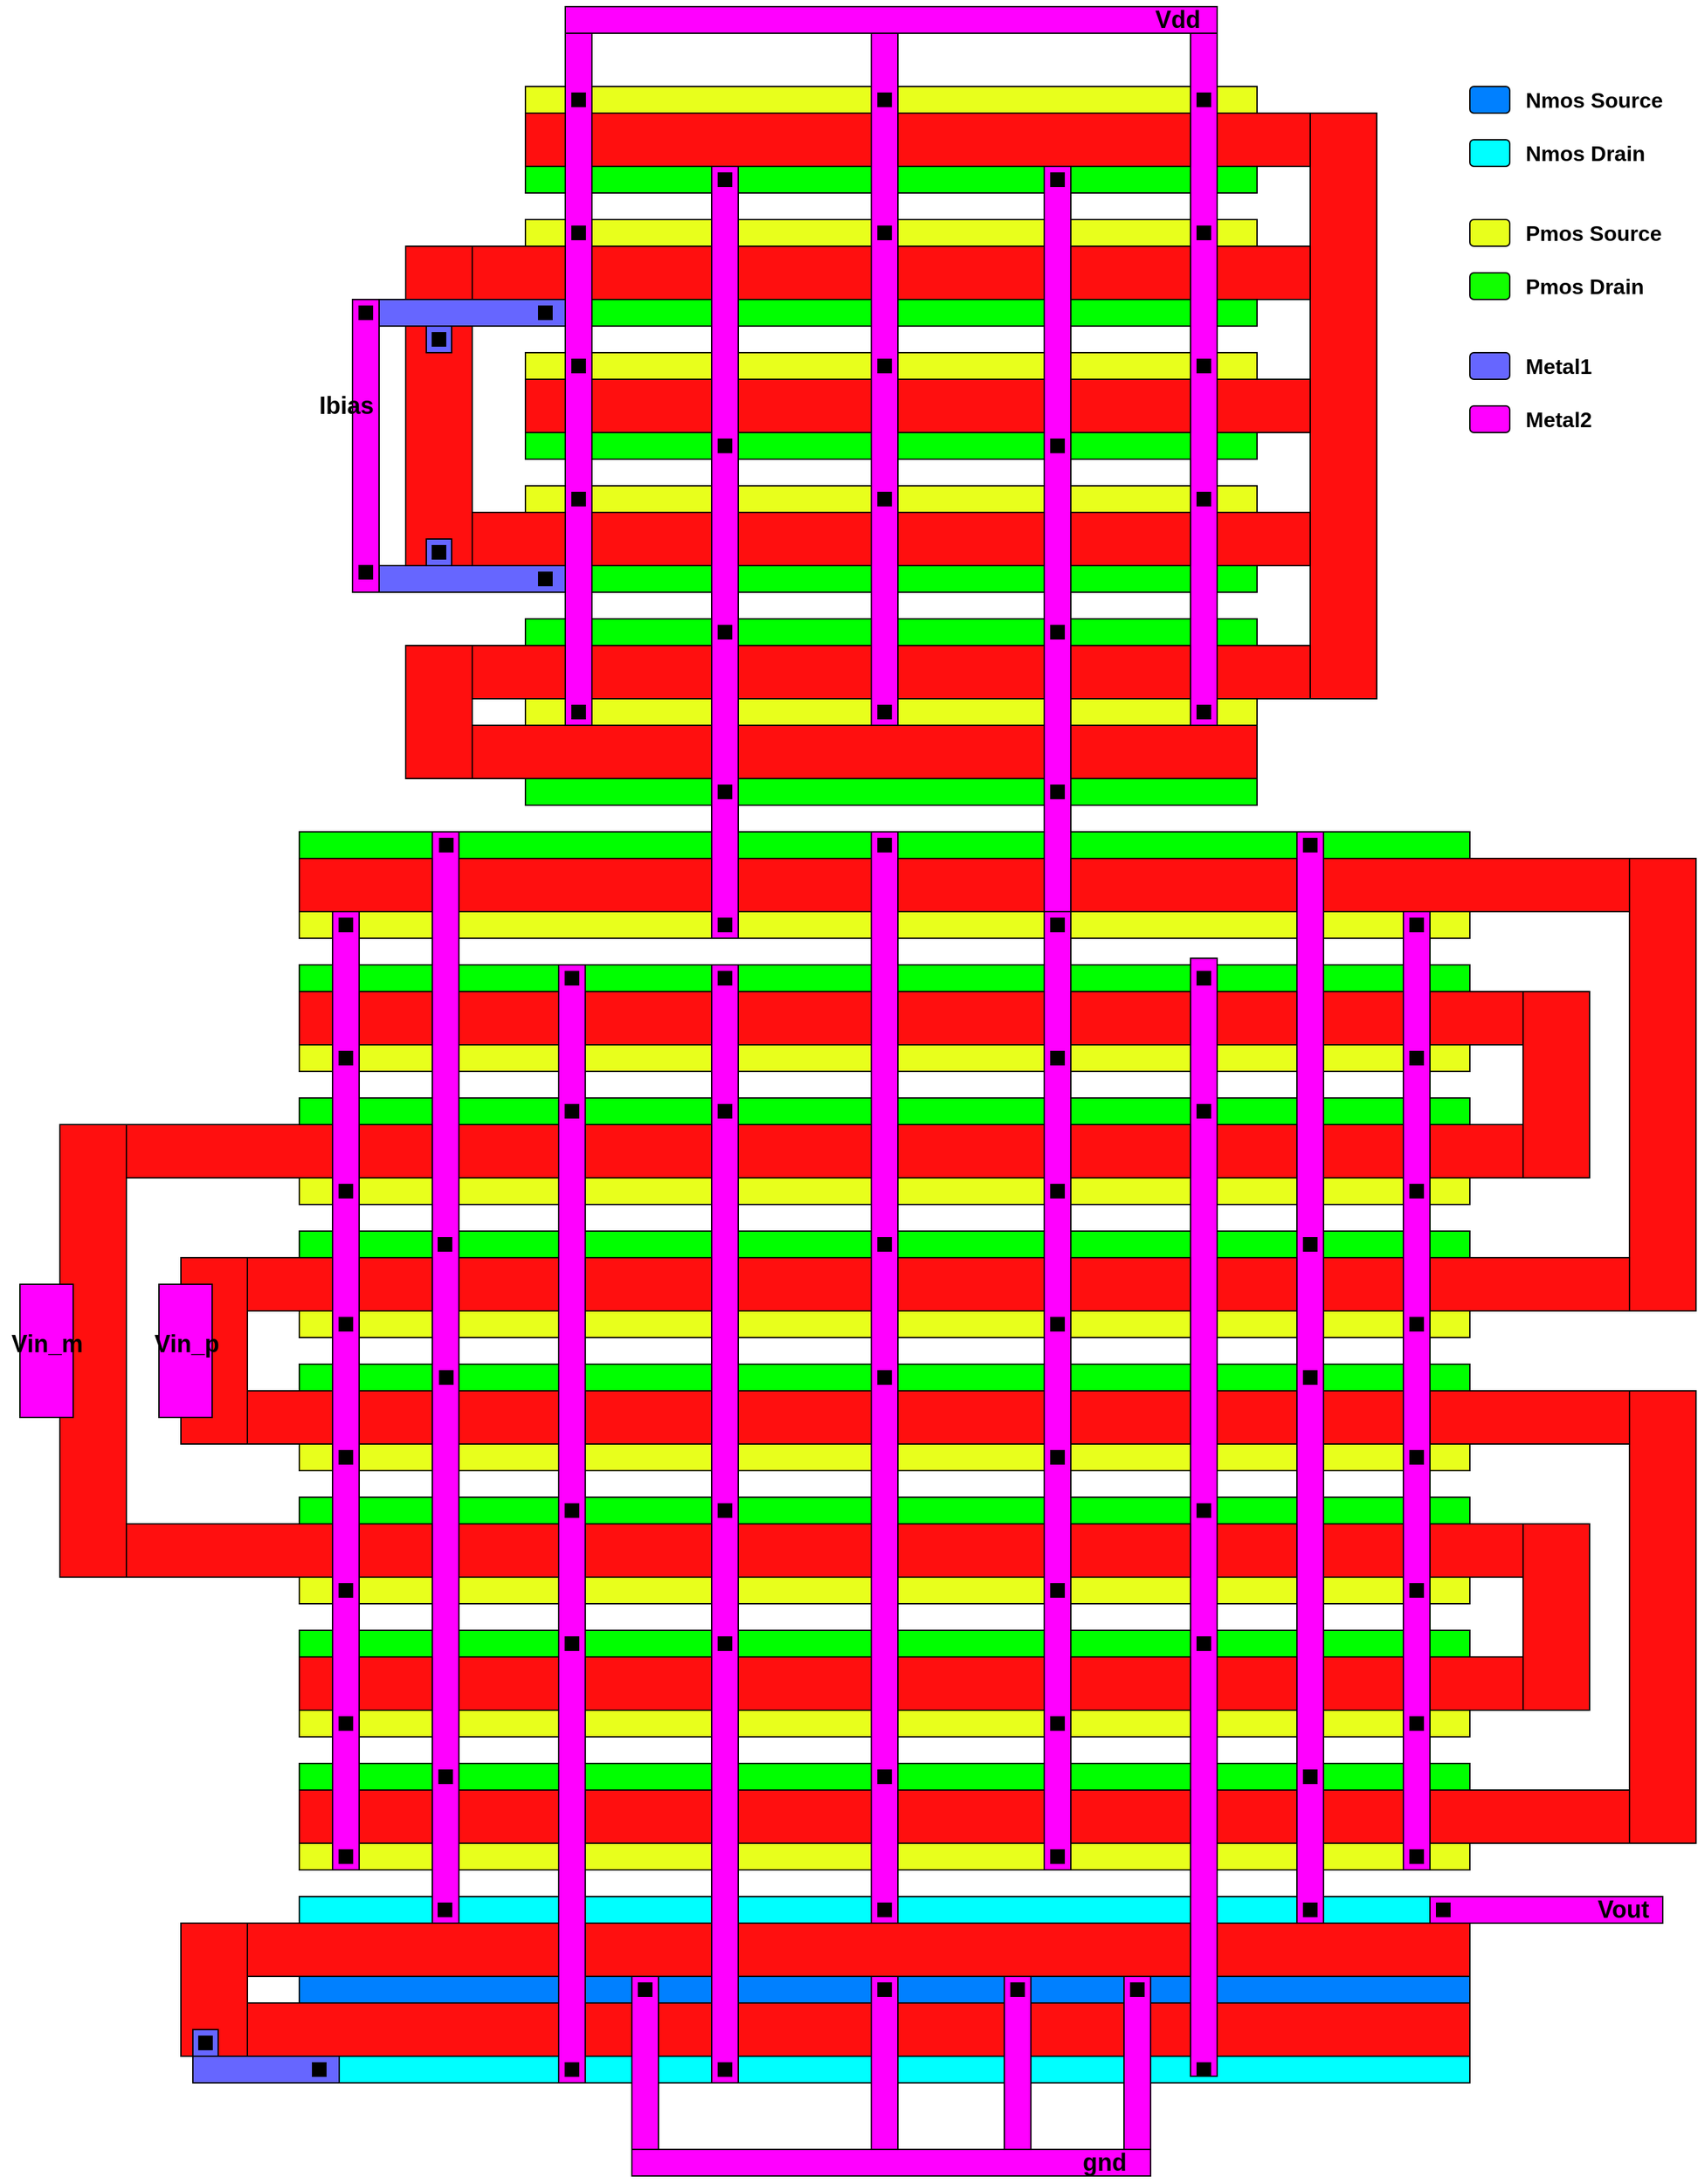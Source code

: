 <mxfile version="14.4.2" type="device"><diagram name="Page-1" id="7e0a89b8-554c-2b80-1dc8-d5c74ca68de4"><mxGraphModel dx="2321" dy="682" grid="1" gridSize="10" guides="1" tooltips="1" connect="1" arrows="1" fold="1" page="1" pageScale="1" pageWidth="1100" pageHeight="850" background="#ffffff" math="0" shadow="0"><root><mxCell id="0"/><mxCell id="1" parent="0"/><mxCell id="foR0NExhkyAfRQMPs61I-76" value="" style="rounded=0;whiteSpace=wrap;html=1;fillColor=#00FF00;" parent="1" vertex="1"><mxGeometry x="370" y="480" width="550" height="20" as="geometry"/></mxCell><mxCell id="foR0NExhkyAfRQMPs61I-179" value="" style="rounded=0;whiteSpace=wrap;html=1;gradientColor=none;fillColor=#6666FF;" parent="1" vertex="1"><mxGeometry x="240" y="480" width="180" height="20" as="geometry"/></mxCell><mxCell id="foR0NExhkyAfRQMPs61I-118" value="" style="rounded=0;whiteSpace=wrap;html=1;fillColor=#FF0F0F;" parent="1" vertex="1"><mxGeometry x="280" y="240" width="50" height="240" as="geometry"/></mxCell><mxCell id="foR0NExhkyAfRQMPs61I-70" value="" style="rounded=0;whiteSpace=wrap;html=1;fillColor=#00FF00;" parent="1" vertex="1"><mxGeometry x="370" y="280" width="550" height="20" as="geometry"/></mxCell><mxCell id="foR0NExhkyAfRQMPs61I-174" value="" style="rounded=0;whiteSpace=wrap;html=1;gradientColor=none;fillColor=#6666FF;" parent="1" vertex="1"><mxGeometry x="240" y="280" width="180" height="20" as="geometry"/></mxCell><mxCell id="foR0NExhkyAfRQMPs61I-4" value="" style="rounded=0;whiteSpace=wrap;html=1;fillColor=#FF0F0F;" parent="1" vertex="1"><mxGeometry x="370" y="140" width="590" height="40" as="geometry"/></mxCell><mxCell id="foR0NExhkyAfRQMPs61I-6" value="" style="rounded=0;whiteSpace=wrap;html=1;fillColor=#00FF00;" parent="1" vertex="1"><mxGeometry x="370" y="180" width="550" height="20" as="geometry"/></mxCell><mxCell id="foR0NExhkyAfRQMPs61I-7" value="" style="rounded=0;whiteSpace=wrap;html=1;fillColor=#E8FF1C;" parent="1" vertex="1"><mxGeometry x="370" y="120" width="550" height="20" as="geometry"/></mxCell><mxCell id="foR0NExhkyAfRQMPs61I-44" value="" style="rounded=0;whiteSpace=wrap;html=1;fillColor=#FF0F0F;" parent="1" vertex="1"><mxGeometry x="200" y="700" width="1000" height="40" as="geometry"/></mxCell><mxCell id="foR0NExhkyAfRQMPs61I-45" value="" style="rounded=0;whiteSpace=wrap;html=1;fillColor=#E8FF1C;" parent="1" vertex="1"><mxGeometry x="200" y="740" width="880" height="20" as="geometry"/></mxCell><mxCell id="foR0NExhkyAfRQMPs61I-46" value="" style="rounded=0;whiteSpace=wrap;html=1;fillColor=#00FF00;" parent="1" vertex="1"><mxGeometry x="200" y="680" width="880" height="20" as="geometry"/></mxCell><mxCell id="foR0NExhkyAfRQMPs61I-69" value="" style="rounded=0;whiteSpace=wrap;html=1;fillColor=#FF0F0F;" parent="1" vertex="1"><mxGeometry x="330" y="240" width="630" height="40" as="geometry"/></mxCell><mxCell id="foR0NExhkyAfRQMPs61I-71" value="" style="rounded=0;whiteSpace=wrap;html=1;fillColor=#E8FF1C;" parent="1" vertex="1"><mxGeometry x="370" y="220" width="550" height="20" as="geometry"/></mxCell><mxCell id="foR0NExhkyAfRQMPs61I-72" value="" style="rounded=0;whiteSpace=wrap;html=1;fillColor=#FF0F0F;" parent="1" vertex="1"><mxGeometry x="370" y="340" width="590" height="40" as="geometry"/></mxCell><mxCell id="foR0NExhkyAfRQMPs61I-73" value="" style="rounded=0;whiteSpace=wrap;html=1;fillColor=#00FF00;" parent="1" vertex="1"><mxGeometry x="370" y="380" width="550" height="20" as="geometry"/></mxCell><mxCell id="foR0NExhkyAfRQMPs61I-74" value="" style="rounded=0;whiteSpace=wrap;html=1;fillColor=#E8FF1C;" parent="1" vertex="1"><mxGeometry x="370" y="320" width="550" height="20" as="geometry"/></mxCell><mxCell id="foR0NExhkyAfRQMPs61I-75" value="" style="rounded=0;whiteSpace=wrap;html=1;fillColor=#FF0F0F;" parent="1" vertex="1"><mxGeometry x="330" y="440" width="630" height="40" as="geometry"/></mxCell><mxCell id="foR0NExhkyAfRQMPs61I-77" value="" style="rounded=0;whiteSpace=wrap;html=1;fillColor=#E8FF1C;" parent="1" vertex="1"><mxGeometry x="370" y="420" width="550" height="20" as="geometry"/></mxCell><mxCell id="foR0NExhkyAfRQMPs61I-78" value="" style="rounded=0;whiteSpace=wrap;html=1;fillColor=#FF0F0F;" parent="1" vertex="1"><mxGeometry x="330" y="540" width="630" height="40" as="geometry"/></mxCell><mxCell id="foR0NExhkyAfRQMPs61I-79" value="" style="rounded=0;whiteSpace=wrap;html=1;fillColor=#E8FF1C;" parent="1" vertex="1"><mxGeometry x="370" y="580" width="550" height="20" as="geometry"/></mxCell><mxCell id="foR0NExhkyAfRQMPs61I-80" value="" style="rounded=0;whiteSpace=wrap;html=1;fillColor=#00FF00;" parent="1" vertex="1"><mxGeometry x="370" y="520" width="550" height="20" as="geometry"/></mxCell><mxCell id="foR0NExhkyAfRQMPs61I-81" value="" style="rounded=0;whiteSpace=wrap;html=1;fillColor=#FF0F0F;" parent="1" vertex="1"><mxGeometry x="330" y="600" width="590" height="40" as="geometry"/></mxCell><mxCell id="foR0NExhkyAfRQMPs61I-82" value="" style="rounded=0;whiteSpace=wrap;html=1;fillColor=#00FF00;" parent="1" vertex="1"><mxGeometry x="370" y="640" width="550" height="20" as="geometry"/></mxCell><mxCell id="foR0NExhkyAfRQMPs61I-84" value="" style="rounded=0;whiteSpace=wrap;html=1;fillColor=#FF0F0F;" parent="1" vertex="1"><mxGeometry x="200" y="800" width="920" height="40" as="geometry"/></mxCell><mxCell id="foR0NExhkyAfRQMPs61I-85" value="" style="rounded=0;whiteSpace=wrap;html=1;fillColor=#E8FF1C;" parent="1" vertex="1"><mxGeometry x="200" y="840" width="880" height="20" as="geometry"/></mxCell><mxCell id="foR0NExhkyAfRQMPs61I-86" value="" style="rounded=0;whiteSpace=wrap;html=1;fillColor=#00FF00;" parent="1" vertex="1"><mxGeometry x="200" y="780" width="880" height="20" as="geometry"/></mxCell><mxCell id="foR0NExhkyAfRQMPs61I-87" value="" style="rounded=0;whiteSpace=wrap;html=1;fillColor=#FF0F0F;" parent="1" vertex="1"><mxGeometry x="70" y="900" width="1050" height="40" as="geometry"/></mxCell><mxCell id="foR0NExhkyAfRQMPs61I-88" value="" style="rounded=0;whiteSpace=wrap;html=1;fillColor=#E8FF1C;" parent="1" vertex="1"><mxGeometry x="200" y="940" width="880" height="20" as="geometry"/></mxCell><mxCell id="foR0NExhkyAfRQMPs61I-89" value="" style="rounded=0;whiteSpace=wrap;html=1;fillColor=#00FF00;" parent="1" vertex="1"><mxGeometry x="200" y="880" width="880" height="20" as="geometry"/></mxCell><mxCell id="foR0NExhkyAfRQMPs61I-90" value="" style="rounded=0;whiteSpace=wrap;html=1;fillColor=#FF0F0F;" parent="1" vertex="1"><mxGeometry x="160" y="1000" width="1050" height="40" as="geometry"/></mxCell><mxCell id="foR0NExhkyAfRQMPs61I-91" value="" style="rounded=0;whiteSpace=wrap;html=1;fillColor=#E8FF1C;" parent="1" vertex="1"><mxGeometry x="200" y="1040" width="880" height="20" as="geometry"/></mxCell><mxCell id="foR0NExhkyAfRQMPs61I-92" value="" style="rounded=0;whiteSpace=wrap;html=1;fillColor=#00FF00;" parent="1" vertex="1"><mxGeometry x="200" y="980" width="880" height="20" as="geometry"/></mxCell><mxCell id="foR0NExhkyAfRQMPs61I-96" value="" style="rounded=0;whiteSpace=wrap;html=1;fillColor=#FF0F0F;" parent="1" vertex="1"><mxGeometry x="160" y="1100" width="1040" height="40" as="geometry"/></mxCell><mxCell id="foR0NExhkyAfRQMPs61I-97" value="" style="rounded=0;whiteSpace=wrap;html=1;fillColor=#E8FF1C;" parent="1" vertex="1"><mxGeometry x="200" y="1140" width="880" height="20" as="geometry"/></mxCell><mxCell id="foR0NExhkyAfRQMPs61I-98" value="" style="rounded=0;whiteSpace=wrap;html=1;fillColor=#00FF00;" parent="1" vertex="1"><mxGeometry x="200" y="1080" width="880" height="20" as="geometry"/></mxCell><mxCell id="foR0NExhkyAfRQMPs61I-99" value="" style="rounded=0;whiteSpace=wrap;html=1;fillColor=#FF0F0F;" parent="1" vertex="1"><mxGeometry x="70" y="1200" width="1050" height="40" as="geometry"/></mxCell><mxCell id="foR0NExhkyAfRQMPs61I-100" value="" style="rounded=0;whiteSpace=wrap;html=1;fillColor=#E8FF1C;" parent="1" vertex="1"><mxGeometry x="200" y="1240" width="880" height="20" as="geometry"/></mxCell><mxCell id="foR0NExhkyAfRQMPs61I-101" value="" style="rounded=0;whiteSpace=wrap;html=1;fillColor=#00FF00;" parent="1" vertex="1"><mxGeometry x="200" y="1180" width="880" height="20" as="geometry"/></mxCell><mxCell id="foR0NExhkyAfRQMPs61I-102" value="" style="rounded=0;whiteSpace=wrap;html=1;fillColor=#FF0F0F;" parent="1" vertex="1"><mxGeometry x="200" y="1300" width="920" height="40" as="geometry"/></mxCell><mxCell id="foR0NExhkyAfRQMPs61I-103" value="" style="rounded=0;whiteSpace=wrap;html=1;fillColor=#E8FF1C;" parent="1" vertex="1"><mxGeometry x="200" y="1340" width="880" height="20" as="geometry"/></mxCell><mxCell id="foR0NExhkyAfRQMPs61I-104" value="" style="rounded=0;whiteSpace=wrap;html=1;fillColor=#00FF00;" parent="1" vertex="1"><mxGeometry x="200" y="1280" width="880" height="20" as="geometry"/></mxCell><mxCell id="foR0NExhkyAfRQMPs61I-105" value="" style="rounded=0;whiteSpace=wrap;html=1;fillColor=#FF0F0F;" parent="1" vertex="1"><mxGeometry x="200" y="1400" width="1000" height="40" as="geometry"/></mxCell><mxCell id="foR0NExhkyAfRQMPs61I-106" value="" style="rounded=0;whiteSpace=wrap;html=1;fillColor=#E8FF1C;" parent="1" vertex="1"><mxGeometry x="200" y="1440" width="880" height="20" as="geometry"/></mxCell><mxCell id="foR0NExhkyAfRQMPs61I-107" value="" style="rounded=0;whiteSpace=wrap;html=1;fillColor=#00FF00;" parent="1" vertex="1"><mxGeometry x="200" y="1380" width="880" height="20" as="geometry"/></mxCell><mxCell id="foR0NExhkyAfRQMPs61I-108" value="" style="rounded=0;whiteSpace=wrap;html=1;fillColor=#FF0F0F;" parent="1" vertex="1"><mxGeometry x="160" y="1500" width="920" height="40" as="geometry"/></mxCell><mxCell id="foR0NExhkyAfRQMPs61I-109" value="" style="rounded=0;whiteSpace=wrap;html=1;fillColor=#0080FF;" parent="1" vertex="1"><mxGeometry x="200" y="1540" width="880" height="20" as="geometry"/></mxCell><mxCell id="foR0NExhkyAfRQMPs61I-110" value="" style="rounded=0;whiteSpace=wrap;html=1;fillColor=#00FFFF;" parent="1" vertex="1"><mxGeometry x="200" y="1480" width="880" height="20" as="geometry"/></mxCell><mxCell id="foR0NExhkyAfRQMPs61I-111" value="" style="rounded=0;whiteSpace=wrap;html=1;fillColor=#FF0F0F;" parent="1" vertex="1"><mxGeometry x="160" y="1560" width="920" height="40" as="geometry"/></mxCell><mxCell id="foR0NExhkyAfRQMPs61I-112" value="" style="rounded=0;whiteSpace=wrap;html=1;fillColor=#00FFFF;" parent="1" vertex="1"><mxGeometry x="200" y="1600" width="880" height="20" as="geometry"/></mxCell><mxCell id="foR0NExhkyAfRQMPs61I-116" value="" style="rounded=0;whiteSpace=wrap;html=1;fillColor=#FF0F0F;" parent="1" vertex="1"><mxGeometry x="960" y="140" width="50" height="440" as="geometry"/></mxCell><mxCell id="foR0NExhkyAfRQMPs61I-120" value="" style="rounded=0;whiteSpace=wrap;html=1;fillColor=#FF0F0F;" parent="1" vertex="1"><mxGeometry x="280" y="540" width="50" height="100" as="geometry"/></mxCell><mxCell id="foR0NExhkyAfRQMPs61I-121" value="" style="rounded=0;whiteSpace=wrap;html=1;fillColor=#FF0F0F;" parent="1" vertex="1"><mxGeometry x="1200" y="700" width="50" height="340" as="geometry"/></mxCell><mxCell id="foR0NExhkyAfRQMPs61I-122" value="" style="rounded=0;whiteSpace=wrap;html=1;fillColor=#FF0F0F;" parent="1" vertex="1"><mxGeometry x="1120" y="800" width="50" height="140" as="geometry"/></mxCell><mxCell id="foR0NExhkyAfRQMPs61I-123" value="" style="rounded=0;whiteSpace=wrap;html=1;fillColor=#FF0F0F;" parent="1" vertex="1"><mxGeometry x="1200" y="1100" width="50" height="340" as="geometry"/></mxCell><mxCell id="foR0NExhkyAfRQMPs61I-124" value="" style="rounded=0;whiteSpace=wrap;html=1;fillColor=#FF0F0F;" parent="1" vertex="1"><mxGeometry x="1120" y="1200" width="50" height="140" as="geometry"/></mxCell><mxCell id="foR0NExhkyAfRQMPs61I-127" value="" style="rounded=0;whiteSpace=wrap;html=1;fillColor=#FF0F0F;" parent="1" vertex="1"><mxGeometry x="111" y="1000" width="50" height="140" as="geometry"/></mxCell><mxCell id="foR0NExhkyAfRQMPs61I-128" value="" style="rounded=0;whiteSpace=wrap;html=1;fillColor=#FF0F0F;" parent="1" vertex="1"><mxGeometry x="20" y="900" width="50" height="340" as="geometry"/></mxCell><mxCell id="foR0NExhkyAfRQMPs61I-129" value="" style="rounded=0;whiteSpace=wrap;html=1;fillColor=#FF0F0F;" parent="1" vertex="1"><mxGeometry x="111" y="1500" width="50" height="100" as="geometry"/></mxCell><mxCell id="foR0NExhkyAfRQMPs61I-130" value="" style="rounded=1;whiteSpace=wrap;html=1;fillColor=#0080FF;" parent="1" vertex="1"><mxGeometry x="1080" y="120" width="30" height="20" as="geometry"/></mxCell><mxCell id="foR0NExhkyAfRQMPs61I-132" value="" style="rounded=1;whiteSpace=wrap;html=1;fillColor=#00FFFF;gradientDirection=north;" parent="1" vertex="1"><mxGeometry x="1080" y="160" width="30" height="20" as="geometry"/></mxCell><mxCell id="foR0NExhkyAfRQMPs61I-135" value="" style="rounded=1;whiteSpace=wrap;html=1;fillColor=#11FF00;" parent="1" vertex="1"><mxGeometry x="1080" y="260" width="30" height="20" as="geometry"/></mxCell><mxCell id="foR0NExhkyAfRQMPs61I-136" value="" style="rounded=1;whiteSpace=wrap;html=1;gradientDirection=north;fillColor=#E8FF1C;" parent="1" vertex="1"><mxGeometry x="1080" y="220" width="30" height="20" as="geometry"/></mxCell><mxCell id="foR0NExhkyAfRQMPs61I-137" value="&lt;b style=&quot;font-size: 16px&quot;&gt;Nmos Source&lt;/b&gt;" style="text;html=1;align=left;verticalAlign=middle;resizable=0;points=[];autosize=1;" parent="1" vertex="1"><mxGeometry x="1120" y="120" width="120" height="20" as="geometry"/></mxCell><mxCell id="foR0NExhkyAfRQMPs61I-138" value="&lt;b style=&quot;font-size: 16px&quot;&gt;Nmos Drain&lt;/b&gt;" style="text;html=1;align=left;verticalAlign=middle;resizable=0;points=[];autosize=1;" parent="1" vertex="1"><mxGeometry x="1120" y="160" width="110" height="20" as="geometry"/></mxCell><mxCell id="foR0NExhkyAfRQMPs61I-139" value="&lt;b style=&quot;font-size: 16px&quot;&gt;Pmos Drain&lt;/b&gt;" style="text;html=1;align=left;verticalAlign=middle;resizable=0;points=[];autosize=1;" parent="1" vertex="1"><mxGeometry x="1120" y="260" width="100" height="20" as="geometry"/></mxCell><mxCell id="foR0NExhkyAfRQMPs61I-141" value="&lt;b style=&quot;font-size: 16px&quot;&gt;Pmos Source&lt;/b&gt;" style="text;html=1;align=left;verticalAlign=middle;resizable=0;points=[];autosize=1;" parent="1" vertex="1"><mxGeometry x="1120" y="220" width="120" height="20" as="geometry"/></mxCell><mxCell id="foR0NExhkyAfRQMPs61I-142" value="" style="rounded=0;whiteSpace=wrap;html=1;gradientColor=none;fillColor=#FF00FF;" parent="1" vertex="1"><mxGeometry x="400" y="80" width="20" height="520" as="geometry"/></mxCell><mxCell id="foR0NExhkyAfRQMPs61I-143" value="" style="rounded=0;whiteSpace=wrap;html=1;gradientColor=none;fillColor=#000000;" parent="1" vertex="1"><mxGeometry x="405" y="585" width="10" height="10" as="geometry"/></mxCell><mxCell id="foR0NExhkyAfRQMPs61I-144" value="" style="rounded=0;whiteSpace=wrap;html=1;gradientColor=none;fillColor=#000000;" parent="1" vertex="1"><mxGeometry x="405" y="425" width="10" height="10" as="geometry"/></mxCell><mxCell id="foR0NExhkyAfRQMPs61I-145" value="&lt;span style=&quot;color: rgba(0 , 0 , 0 , 0) ; font-family: monospace ; font-size: 0px&quot;&gt;%3CmxGraphModel%3E%3Croot%3E%3CmxCell%20id%3D%220%22%2F%3E%3CmxCell%20id%3D%221%22%20parent%3D%220%22%2F%3E%3CmxCell%20id%3D%222%22%20value%3D%22%22%20style%3D%22rounded%3D0%3BwhiteSpace%3Dwrap%3Bhtml%3D1%3BgradientColor%3Dnone%3BfillColor%3D%236666FF%3B%22%20vertex%3D%221%22%20parent%3D%221%22%3E%3CmxGeometry%20x%3D%22260%22%20y%3D%22280%22%20width%3D%22129%22%20height%3D%2220%22%20as%3D%22geometry%22%2F%3E%3C%2FmxCell%3E%3C%2Froot%3E%3C%2FmxGraphModel%3E&lt;/span&gt;&lt;span style=&quot;color: rgba(0 , 0 , 0 , 0) ; font-family: monospace ; font-size: 0px&quot;&gt;%3CmxGraphModel%3E%3Croot%3E%3CmxCell%20id%3D%220%22%2F%3E%3CmxCell%20id%3D%221%22%20parent%3D%220%22%2F%3E%3CmxCell%20id%3D%222%22%20value%3D%22%22%20style%3D%22rounded%3D0%3BwhiteSpace%3Dwrap%3Bhtml%3D1%3BgradientColor%3Dnone%3BfillColor%3D%236666FF%3B%22%20vertex%3D%221%22%20parent%3D%221%22%3E%3CmxGeometry%20x%3D%22260%22%20y%3D%22280%22%20width%3D%22129%22%20height%3D%2220%22%20as%3D%22geometry%22%2F%3E%3C%2FmxCell%3E%3C%2Froot%3E%3C%2FmxGraphModel%3E&lt;/span&gt;" style="rounded=0;whiteSpace=wrap;html=1;gradientColor=none;fillColor=#000000;" parent="1" vertex="1"><mxGeometry x="405" y="325" width="10" height="10" as="geometry"/></mxCell><mxCell id="foR0NExhkyAfRQMPs61I-146" value="" style="rounded=0;whiteSpace=wrap;html=1;gradientColor=none;fillColor=#000000;" parent="1" vertex="1"><mxGeometry x="405" y="125" width="10" height="10" as="geometry"/></mxCell><mxCell id="foR0NExhkyAfRQMPs61I-147" value="" style="rounded=0;whiteSpace=wrap;html=1;gradientColor=none;fillColor=#000000;" parent="1" vertex="1"><mxGeometry x="405" y="225" width="10" height="10" as="geometry"/></mxCell><mxCell id="foR0NExhkyAfRQMPs61I-148" value="" style="rounded=0;whiteSpace=wrap;html=1;gradientColor=none;fillColor=#FF00FF;" parent="1" vertex="1"><mxGeometry x="870" y="80" width="20" height="520" as="geometry"/></mxCell><mxCell id="foR0NExhkyAfRQMPs61I-149" value="" style="rounded=0;whiteSpace=wrap;html=1;gradientColor=none;fillColor=#000000;" parent="1" vertex="1"><mxGeometry x="875" y="585" width="10" height="10" as="geometry"/></mxCell><mxCell id="foR0NExhkyAfRQMPs61I-150" value="" style="rounded=0;whiteSpace=wrap;html=1;gradientColor=none;fillColor=#000000;" parent="1" vertex="1"><mxGeometry x="875" y="425" width="10" height="10" as="geometry"/></mxCell><mxCell id="foR0NExhkyAfRQMPs61I-151" value="" style="rounded=0;whiteSpace=wrap;html=1;gradientColor=none;fillColor=#000000;" parent="1" vertex="1"><mxGeometry x="875" y="325" width="10" height="10" as="geometry"/></mxCell><mxCell id="foR0NExhkyAfRQMPs61I-152" value="" style="rounded=0;whiteSpace=wrap;html=1;gradientColor=none;fillColor=#000000;" parent="1" vertex="1"><mxGeometry x="875" y="125" width="10" height="10" as="geometry"/></mxCell><mxCell id="foR0NExhkyAfRQMPs61I-153" value="" style="rounded=0;whiteSpace=wrap;html=1;gradientColor=none;fillColor=#000000;" parent="1" vertex="1"><mxGeometry x="875" y="225" width="10" height="10" as="geometry"/></mxCell><mxCell id="foR0NExhkyAfRQMPs61I-154" value="" style="rounded=0;whiteSpace=wrap;html=1;gradientColor=none;fillColor=#FF00FF;" parent="1" vertex="1"><mxGeometry x="630" y="80" width="20" height="520" as="geometry"/></mxCell><mxCell id="foR0NExhkyAfRQMPs61I-155" value="" style="rounded=0;whiteSpace=wrap;html=1;gradientColor=none;fillColor=#000000;" parent="1" vertex="1"><mxGeometry x="635" y="585" width="10" height="10" as="geometry"/></mxCell><mxCell id="foR0NExhkyAfRQMPs61I-156" value="" style="rounded=0;whiteSpace=wrap;html=1;gradientColor=none;fillColor=#000000;" parent="1" vertex="1"><mxGeometry x="635" y="425" width="10" height="10" as="geometry"/></mxCell><mxCell id="foR0NExhkyAfRQMPs61I-157" value="" style="rounded=0;whiteSpace=wrap;html=1;gradientColor=none;fillColor=#000000;" parent="1" vertex="1"><mxGeometry x="635" y="325" width="10" height="10" as="geometry"/></mxCell><mxCell id="foR0NExhkyAfRQMPs61I-158" value="" style="rounded=0;whiteSpace=wrap;html=1;gradientColor=none;fillColor=#000000;" parent="1" vertex="1"><mxGeometry x="635" y="125" width="10" height="10" as="geometry"/></mxCell><mxCell id="foR0NExhkyAfRQMPs61I-159" value="" style="rounded=0;whiteSpace=wrap;html=1;gradientColor=none;fillColor=#000000;" parent="1" vertex="1"><mxGeometry x="635" y="225" width="10" height="10" as="geometry"/></mxCell><mxCell id="foR0NExhkyAfRQMPs61I-160" value="" style="rounded=0;whiteSpace=wrap;html=1;gradientColor=none;fillColor=#FF00FF;" parent="1" vertex="1"><mxGeometry x="510" y="180" width="20" height="580" as="geometry"/></mxCell><mxCell id="foR0NExhkyAfRQMPs61I-161" value="" style="rounded=0;whiteSpace=wrap;html=1;gradientColor=none;fillColor=#FF00FF;" parent="1" vertex="1"><mxGeometry x="760" y="180" width="20" height="570" as="geometry"/></mxCell><mxCell id="foR0NExhkyAfRQMPs61I-162" value="" style="rounded=0;whiteSpace=wrap;html=1;gradientColor=none;fillColor=#000000;" parent="1" vertex="1"><mxGeometry x="515" y="385" width="10" height="10" as="geometry"/></mxCell><mxCell id="foR0NExhkyAfRQMPs61I-163" value="" style="rounded=0;whiteSpace=wrap;html=1;gradientColor=none;fillColor=#000000;" parent="1" vertex="1"><mxGeometry x="765" y="385" width="10" height="10" as="geometry"/></mxCell><mxCell id="foR0NExhkyAfRQMPs61I-164" value="" style="rounded=0;whiteSpace=wrap;html=1;gradientColor=none;fillColor=#000000;" parent="1" vertex="1"><mxGeometry x="515" y="645" width="10" height="10" as="geometry"/></mxCell><mxCell id="foR0NExhkyAfRQMPs61I-165" value="" style="rounded=0;whiteSpace=wrap;html=1;gradientColor=none;fillColor=#000000;" parent="1" vertex="1"><mxGeometry x="515" y="525" width="10" height="10" as="geometry"/></mxCell><mxCell id="foR0NExhkyAfRQMPs61I-166" value="" style="rounded=0;whiteSpace=wrap;html=1;gradientColor=none;fillColor=#000000;" parent="1" vertex="1"><mxGeometry x="765" y="525" width="10" height="10" as="geometry"/></mxCell><mxCell id="foR0NExhkyAfRQMPs61I-167" value="" style="rounded=0;whiteSpace=wrap;html=1;gradientColor=none;fillColor=#000000;" parent="1" vertex="1"><mxGeometry x="765" y="645" width="10" height="10" as="geometry"/></mxCell><mxCell id="foR0NExhkyAfRQMPs61I-168" value="" style="rounded=0;whiteSpace=wrap;html=1;gradientColor=none;fillColor=#000000;" parent="1" vertex="1"><mxGeometry x="515" y="185" width="10" height="10" as="geometry"/></mxCell><mxCell id="foR0NExhkyAfRQMPs61I-169" value="" style="rounded=0;whiteSpace=wrap;html=1;gradientColor=none;fillColor=#000000;" parent="1" vertex="1"><mxGeometry x="765" y="185" width="10" height="10" as="geometry"/></mxCell><mxCell id="foR0NExhkyAfRQMPs61I-178" value="" style="rounded=0;whiteSpace=wrap;html=1;gradientColor=none;fillColor=#FF00FF;" parent="1" vertex="1"><mxGeometry x="240" y="280" width="20" height="220" as="geometry"/></mxCell><mxCell id="foR0NExhkyAfRQMPs61I-180" value="" style="rounded=0;whiteSpace=wrap;html=1;gradientColor=none;fillColor=#000000;" parent="1" vertex="1"><mxGeometry x="380" y="285" width="10" height="10" as="geometry"/></mxCell><mxCell id="foR0NExhkyAfRQMPs61I-181" value="" style="rounded=0;whiteSpace=wrap;html=1;gradientColor=none;fillColor=#000000;" parent="1" vertex="1"><mxGeometry x="380" y="485" width="10" height="10" as="geometry"/></mxCell><mxCell id="foR0NExhkyAfRQMPs61I-182" value="" style="rounded=0;whiteSpace=wrap;html=1;gradientColor=none;fillColor=#000000;" parent="1" vertex="1"><mxGeometry x="245" y="480" width="10" height="10" as="geometry"/></mxCell><mxCell id="foR0NExhkyAfRQMPs61I-183" value="" style="rounded=0;whiteSpace=wrap;html=1;gradientColor=none;fillColor=#000000;" parent="1" vertex="1"><mxGeometry x="245" y="285" width="10" height="10" as="geometry"/></mxCell><mxCell id="foR0NExhkyAfRQMPs61I-187" value="" style="rounded=0;whiteSpace=wrap;html=1;gradientColor=none;fillColor=#6666FF;" parent="1" vertex="1"><mxGeometry x="295.5" y="460" width="19" height="20" as="geometry"/></mxCell><mxCell id="foR0NExhkyAfRQMPs61I-189" value="" style="rounded=0;whiteSpace=wrap;html=1;gradientColor=none;fillColor=#6666FF;" parent="1" vertex="1"><mxGeometry x="295.5" y="300" width="19" height="20" as="geometry"/></mxCell><mxCell id="foR0NExhkyAfRQMPs61I-190" value="" style="rounded=0;whiteSpace=wrap;html=1;gradientColor=none;fillColor=#000000;" parent="1" vertex="1"><mxGeometry x="300" y="465" width="10" height="10" as="geometry"/></mxCell><mxCell id="foR0NExhkyAfRQMPs61I-191" value="" style="rounded=0;whiteSpace=wrap;html=1;gradientColor=none;fillColor=#000000;" parent="1" vertex="1"><mxGeometry x="300" y="305" width="10" height="10" as="geometry"/></mxCell><mxCell id="foR0NExhkyAfRQMPs61I-192" value="" style="rounded=0;whiteSpace=wrap;html=1;gradientColor=none;fillColor=#FF00FF;" parent="1" vertex="1"><mxGeometry x="225" y="740" width="20" height="720" as="geometry"/></mxCell><mxCell id="foR0NExhkyAfRQMPs61I-193" value="" style="rounded=0;whiteSpace=wrap;html=1;gradientColor=none;fillColor=#FF00FF;" parent="1" vertex="1"><mxGeometry x="760" y="740" width="20" height="720" as="geometry"/></mxCell><mxCell id="foR0NExhkyAfRQMPs61I-194" value="" style="rounded=0;whiteSpace=wrap;html=1;gradientColor=none;fillColor=#FF00FF;" parent="1" vertex="1"><mxGeometry x="1030" y="740" width="20" height="720" as="geometry"/></mxCell><mxCell id="foR0NExhkyAfRQMPs61I-196" value="" style="rounded=0;whiteSpace=wrap;html=1;gradientColor=none;fillColor=#000000;" parent="1" vertex="1"><mxGeometry x="230" y="745" width="10" height="10" as="geometry"/></mxCell><mxCell id="foR0NExhkyAfRQMPs61I-197" value="" style="rounded=0;whiteSpace=wrap;html=1;gradientColor=none;fillColor=#000000;" parent="1" vertex="1"><mxGeometry x="765" y="745" width="10" height="10" as="geometry"/></mxCell><mxCell id="foR0NExhkyAfRQMPs61I-198" value="" style="rounded=0;whiteSpace=wrap;html=1;gradientColor=none;fillColor=#000000;" parent="1" vertex="1"><mxGeometry x="1035" y="745" width="10" height="10" as="geometry"/></mxCell><mxCell id="foR0NExhkyAfRQMPs61I-199" value="" style="rounded=0;whiteSpace=wrap;html=1;gradientColor=none;fillColor=#000000;" parent="1" vertex="1"><mxGeometry x="230" y="845" width="10" height="10" as="geometry"/></mxCell><mxCell id="foR0NExhkyAfRQMPs61I-200" value="" style="rounded=0;whiteSpace=wrap;html=1;gradientColor=none;fillColor=#000000;" parent="1" vertex="1"><mxGeometry x="765" y="845" width="10" height="10" as="geometry"/></mxCell><mxCell id="foR0NExhkyAfRQMPs61I-201" value="" style="rounded=0;whiteSpace=wrap;html=1;gradientColor=none;fillColor=#000000;" parent="1" vertex="1"><mxGeometry x="1035" y="845" width="10" height="10" as="geometry"/></mxCell><mxCell id="foR0NExhkyAfRQMPs61I-202" value="" style="rounded=0;whiteSpace=wrap;html=1;gradientColor=none;fillColor=#000000;" parent="1" vertex="1"><mxGeometry x="230" y="945" width="10" height="10" as="geometry"/></mxCell><mxCell id="foR0NExhkyAfRQMPs61I-203" value="" style="rounded=0;whiteSpace=wrap;html=1;gradientColor=none;fillColor=#000000;" parent="1" vertex="1"><mxGeometry x="765" y="945" width="10" height="10" as="geometry"/></mxCell><mxCell id="foR0NExhkyAfRQMPs61I-204" value="" style="rounded=0;whiteSpace=wrap;html=1;gradientColor=none;fillColor=#000000;" parent="1" vertex="1"><mxGeometry x="1035" y="945" width="10" height="10" as="geometry"/></mxCell><mxCell id="foR0NExhkyAfRQMPs61I-205" value="" style="rounded=0;whiteSpace=wrap;html=1;gradientColor=none;fillColor=#000000;" parent="1" vertex="1"><mxGeometry x="230" y="1045" width="10" height="10" as="geometry"/></mxCell><mxCell id="foR0NExhkyAfRQMPs61I-206" value="" style="rounded=0;whiteSpace=wrap;html=1;gradientColor=none;fillColor=#000000;" parent="1" vertex="1"><mxGeometry x="765" y="1045" width="10" height="10" as="geometry"/></mxCell><mxCell id="foR0NExhkyAfRQMPs61I-207" value="" style="rounded=0;whiteSpace=wrap;html=1;gradientColor=none;fillColor=#000000;" parent="1" vertex="1"><mxGeometry x="1035" y="1045" width="10" height="10" as="geometry"/></mxCell><mxCell id="foR0NExhkyAfRQMPs61I-208" value="" style="rounded=0;whiteSpace=wrap;html=1;gradientColor=none;fillColor=#000000;" parent="1" vertex="1"><mxGeometry x="230" y="1145" width="10" height="10" as="geometry"/></mxCell><mxCell id="foR0NExhkyAfRQMPs61I-209" value="" style="rounded=0;whiteSpace=wrap;html=1;gradientColor=none;fillColor=#000000;" parent="1" vertex="1"><mxGeometry x="765" y="1145" width="10" height="10" as="geometry"/></mxCell><mxCell id="foR0NExhkyAfRQMPs61I-210" value="" style="rounded=0;whiteSpace=wrap;html=1;gradientColor=none;fillColor=#000000;" parent="1" vertex="1"><mxGeometry x="1035" y="1145" width="10" height="10" as="geometry"/></mxCell><mxCell id="foR0NExhkyAfRQMPs61I-211" value="" style="rounded=0;whiteSpace=wrap;html=1;gradientColor=none;fillColor=#000000;" parent="1" vertex="1"><mxGeometry x="230" y="1245" width="10" height="10" as="geometry"/></mxCell><mxCell id="foR0NExhkyAfRQMPs61I-212" value="" style="rounded=0;whiteSpace=wrap;html=1;gradientColor=none;fillColor=#000000;" parent="1" vertex="1"><mxGeometry x="765" y="1245" width="10" height="10" as="geometry"/></mxCell><mxCell id="foR0NExhkyAfRQMPs61I-213" value="" style="rounded=0;whiteSpace=wrap;html=1;gradientColor=none;fillColor=#000000;" parent="1" vertex="1"><mxGeometry x="1035" y="1245" width="10" height="10" as="geometry"/></mxCell><mxCell id="foR0NExhkyAfRQMPs61I-214" value="" style="rounded=0;whiteSpace=wrap;html=1;gradientColor=none;fillColor=#000000;" parent="1" vertex="1"><mxGeometry x="230" y="1345" width="10" height="10" as="geometry"/></mxCell><mxCell id="foR0NExhkyAfRQMPs61I-215" value="" style="rounded=0;whiteSpace=wrap;html=1;gradientColor=none;fillColor=#000000;" parent="1" vertex="1"><mxGeometry x="765" y="1345" width="10" height="10" as="geometry"/></mxCell><mxCell id="foR0NExhkyAfRQMPs61I-216" value="" style="rounded=0;whiteSpace=wrap;html=1;gradientColor=none;fillColor=#000000;" parent="1" vertex="1"><mxGeometry x="1035" y="1345" width="10" height="10" as="geometry"/></mxCell><mxCell id="foR0NExhkyAfRQMPs61I-217" value="" style="rounded=0;whiteSpace=wrap;html=1;gradientColor=none;fillColor=#000000;" parent="1" vertex="1"><mxGeometry x="230" y="1445" width="10" height="10" as="geometry"/></mxCell><mxCell id="foR0NExhkyAfRQMPs61I-218" value="" style="rounded=0;whiteSpace=wrap;html=1;gradientColor=none;fillColor=#000000;" parent="1" vertex="1"><mxGeometry x="765" y="1445" width="10" height="10" as="geometry"/></mxCell><mxCell id="foR0NExhkyAfRQMPs61I-219" value="" style="rounded=0;whiteSpace=wrap;html=1;gradientColor=none;fillColor=#000000;" parent="1" vertex="1"><mxGeometry x="1035" y="1445" width="10" height="10" as="geometry"/></mxCell><mxCell id="foR0NExhkyAfRQMPs61I-221" value="" style="rounded=0;whiteSpace=wrap;html=1;gradientColor=none;fillColor=#FF00FF;" parent="1" vertex="1"><mxGeometry x="630" y="680" width="20" height="820" as="geometry"/></mxCell><mxCell id="foR0NExhkyAfRQMPs61I-222" value="" style="rounded=0;whiteSpace=wrap;html=1;gradientColor=none;fillColor=#000000;" parent="1" vertex="1"><mxGeometry x="635" y="685" width="10" height="10" as="geometry"/></mxCell><mxCell id="foR0NExhkyAfRQMPs61I-225" value="" style="rounded=0;whiteSpace=wrap;html=1;gradientColor=none;fillColor=#000000;" parent="1" vertex="1"><mxGeometry x="635" y="985" width="10" height="10" as="geometry"/></mxCell><mxCell id="foR0NExhkyAfRQMPs61I-226" value="" style="rounded=0;whiteSpace=wrap;html=1;gradientColor=none;fillColor=#000000;" parent="1" vertex="1"><mxGeometry x="635" y="1085" width="10" height="10" as="geometry"/></mxCell><mxCell id="foR0NExhkyAfRQMPs61I-230" value="" style="rounded=0;whiteSpace=wrap;html=1;gradientColor=none;fillColor=#FF00FF;" parent="1" vertex="1"><mxGeometry x="395" y="780" width="20" height="840" as="geometry"/></mxCell><mxCell id="foR0NExhkyAfRQMPs61I-231" value="" style="rounded=0;whiteSpace=wrap;html=1;gradientColor=none;fillColor=#000000;" parent="1" vertex="1"><mxGeometry x="400" y="785" width="10" height="10" as="geometry"/></mxCell><mxCell id="foR0NExhkyAfRQMPs61I-232" value="" style="rounded=0;whiteSpace=wrap;html=1;gradientColor=none;fillColor=#000000;" parent="1" vertex="1"><mxGeometry x="400" y="885" width="10" height="10" as="geometry"/></mxCell><mxCell id="foR0NExhkyAfRQMPs61I-233" value="" style="rounded=0;whiteSpace=wrap;html=1;gradientColor=none;fillColor=#000000;" parent="1" vertex="1"><mxGeometry x="400" y="1185" width="10" height="10" as="geometry"/></mxCell><mxCell id="foR0NExhkyAfRQMPs61I-234" value="" style="rounded=0;whiteSpace=wrap;html=1;gradientColor=none;fillColor=#000000;" parent="1" vertex="1"><mxGeometry x="400" y="1285" width="10" height="10" as="geometry"/></mxCell><mxCell id="foR0NExhkyAfRQMPs61I-235" value="" style="rounded=0;whiteSpace=wrap;html=1;gradientColor=none;fillColor=#FF00FF;" parent="1" vertex="1"><mxGeometry x="870" y="775" width="20" height="840" as="geometry"/></mxCell><mxCell id="foR0NExhkyAfRQMPs61I-236" value="" style="rounded=0;whiteSpace=wrap;html=1;gradientColor=none;fillColor=#000000;" parent="1" vertex="1"><mxGeometry x="875" y="785" width="10" height="10" as="geometry"/></mxCell><mxCell id="foR0NExhkyAfRQMPs61I-237" value="" style="rounded=0;whiteSpace=wrap;html=1;gradientColor=none;fillColor=#000000;" parent="1" vertex="1"><mxGeometry x="875" y="885" width="10" height="10" as="geometry"/></mxCell><mxCell id="foR0NExhkyAfRQMPs61I-238" value="" style="rounded=0;whiteSpace=wrap;html=1;gradientColor=none;fillColor=#000000;" parent="1" vertex="1"><mxGeometry x="875" y="1185" width="10" height="10" as="geometry"/></mxCell><mxCell id="foR0NExhkyAfRQMPs61I-239" value="" style="rounded=0;whiteSpace=wrap;html=1;gradientColor=none;fillColor=#000000;" parent="1" vertex="1"><mxGeometry x="875" y="1285" width="10" height="10" as="geometry"/></mxCell><mxCell id="v8y9LjVIX0bhiGDfEtY6-1" value="" style="rounded=0;whiteSpace=wrap;html=1;gradientColor=none;fillColor=#FF00FF;" parent="1" vertex="1"><mxGeometry x="300" y="680" width="20" height="820" as="geometry"/></mxCell><mxCell id="v8y9LjVIX0bhiGDfEtY6-2" value="" style="rounded=0;whiteSpace=wrap;html=1;gradientColor=none;fillColor=#000000;" parent="1" vertex="1"><mxGeometry x="305.5" y="685" width="10" height="10" as="geometry"/></mxCell><mxCell id="v8y9LjVIX0bhiGDfEtY6-3" value="" style="rounded=0;whiteSpace=wrap;html=1;gradientColor=none;fillColor=#000000;" parent="1" vertex="1"><mxGeometry x="304.5" y="985" width="10" height="10" as="geometry"/></mxCell><mxCell id="v8y9LjVIX0bhiGDfEtY6-6" value="" style="rounded=0;whiteSpace=wrap;html=1;gradientColor=none;fillColor=#000000;" parent="1" vertex="1"><mxGeometry x="305.5" y="1085" width="10" height="10" as="geometry"/></mxCell><mxCell id="v8y9LjVIX0bhiGDfEtY6-7" value="" style="rounded=0;whiteSpace=wrap;html=1;gradientColor=none;fillColor=#000000;" parent="1" vertex="1"><mxGeometry x="305" y="1385" width="10" height="10" as="geometry"/></mxCell><mxCell id="v8y9LjVIX0bhiGDfEtY6-8" value="" style="rounded=0;whiteSpace=wrap;html=1;gradientColor=none;fillColor=#000000;" parent="1" vertex="1"><mxGeometry x="635" y="1385" width="10" height="10" as="geometry"/></mxCell><mxCell id="v8y9LjVIX0bhiGDfEtY6-9" value="" style="rounded=0;whiteSpace=wrap;html=1;gradientColor=none;fillColor=#FF00FF;" parent="1" vertex="1"><mxGeometry x="950" y="680" width="20" height="820" as="geometry"/></mxCell><mxCell id="v8y9LjVIX0bhiGDfEtY6-10" value="" style="rounded=0;whiteSpace=wrap;html=1;gradientColor=none;fillColor=#000000;" parent="1" vertex="1"><mxGeometry x="955" y="685" width="10" height="10" as="geometry"/></mxCell><mxCell id="v8y9LjVIX0bhiGDfEtY6-11" value="" style="rounded=0;whiteSpace=wrap;html=1;gradientColor=none;fillColor=#000000;" parent="1" vertex="1"><mxGeometry x="955" y="985" width="10" height="10" as="geometry"/></mxCell><mxCell id="v8y9LjVIX0bhiGDfEtY6-12" value="" style="rounded=0;whiteSpace=wrap;html=1;gradientColor=none;fillColor=#000000;" parent="1" vertex="1"><mxGeometry x="955" y="1085" width="10" height="10" as="geometry"/></mxCell><mxCell id="v8y9LjVIX0bhiGDfEtY6-13" value="" style="rounded=0;whiteSpace=wrap;html=1;gradientColor=none;fillColor=#000000;" parent="1" vertex="1"><mxGeometry x="955" y="1385" width="10" height="10" as="geometry"/></mxCell><mxCell id="v8y9LjVIX0bhiGDfEtY6-14" value="" style="rounded=0;whiteSpace=wrap;html=1;gradientColor=none;fillColor=#FF00FF;" parent="1" vertex="1"><mxGeometry x="510" y="780" width="20" height="840" as="geometry"/></mxCell><mxCell id="v8y9LjVIX0bhiGDfEtY6-15" value="" style="rounded=0;whiteSpace=wrap;html=1;gradientColor=none;fillColor=#000000;" parent="1" vertex="1"><mxGeometry x="515" y="785" width="10" height="10" as="geometry"/></mxCell><mxCell id="v8y9LjVIX0bhiGDfEtY6-16" value="" style="rounded=0;whiteSpace=wrap;html=1;gradientColor=none;fillColor=#000000;" parent="1" vertex="1"><mxGeometry x="515" y="885" width="10" height="10" as="geometry"/></mxCell><mxCell id="v8y9LjVIX0bhiGDfEtY6-17" value="" style="rounded=0;whiteSpace=wrap;html=1;gradientColor=none;fillColor=#000000;" parent="1" vertex="1"><mxGeometry x="515" y="1185" width="10" height="10" as="geometry"/></mxCell><mxCell id="v8y9LjVIX0bhiGDfEtY6-18" value="" style="rounded=0;whiteSpace=wrap;html=1;gradientColor=none;fillColor=#000000;" parent="1" vertex="1"><mxGeometry x="515" y="1285" width="10" height="10" as="geometry"/></mxCell><mxCell id="v8y9LjVIX0bhiGDfEtY6-21" value="" style="rounded=1;whiteSpace=wrap;html=1;fillColor=#6666FF;" parent="1" vertex="1"><mxGeometry x="1080" y="320" width="30" height="20" as="geometry"/></mxCell><mxCell id="v8y9LjVIX0bhiGDfEtY6-22" value="&lt;b style=&quot;font-size: 16px&quot;&gt;Metal1&lt;br&gt;&lt;/b&gt;" style="text;html=1;align=left;verticalAlign=middle;resizable=0;points=[];autosize=1;" parent="1" vertex="1"><mxGeometry x="1120" y="320" width="70" height="20" as="geometry"/></mxCell><mxCell id="v8y9LjVIX0bhiGDfEtY6-24" value="" style="rounded=1;whiteSpace=wrap;html=1;fillColor=#FF00FF;" parent="1" vertex="1"><mxGeometry x="1080" y="360" width="30" height="20" as="geometry"/></mxCell><mxCell id="v8y9LjVIX0bhiGDfEtY6-25" value="&lt;b style=&quot;font-size: 16px&quot;&gt;Metal2&lt;br&gt;&lt;/b&gt;" style="text;html=1;align=left;verticalAlign=middle;resizable=0;points=[];autosize=1;" parent="1" vertex="1"><mxGeometry x="1120" y="360" width="70" height="20" as="geometry"/></mxCell><mxCell id="v8y9LjVIX0bhiGDfEtY6-26" value="" style="rounded=0;whiteSpace=wrap;html=1;gradientColor=none;fillColor=#000000;" parent="1" vertex="1"><mxGeometry x="515" y="745" width="10" height="10" as="geometry"/></mxCell><mxCell id="v8y9LjVIX0bhiGDfEtY6-30" value="" style="rounded=0;whiteSpace=wrap;html=1;gradientColor=none;fillColor=#6666FF;" parent="1" vertex="1"><mxGeometry x="120" y="1600" width="110" height="20" as="geometry"/></mxCell><mxCell id="v8y9LjVIX0bhiGDfEtY6-31" value="" style="rounded=0;whiteSpace=wrap;html=1;gradientColor=none;fillColor=#000000;" parent="1" vertex="1"><mxGeometry x="210" y="1605" width="10" height="10" as="geometry"/></mxCell><mxCell id="v8y9LjVIX0bhiGDfEtY6-32" value="" style="rounded=0;whiteSpace=wrap;html=1;gradientColor=none;fillColor=#6666FF;" parent="1" vertex="1"><mxGeometry x="120" y="1580" width="19" height="20" as="geometry"/></mxCell><mxCell id="v8y9LjVIX0bhiGDfEtY6-33" value="" style="rounded=0;whiteSpace=wrap;html=1;gradientColor=none;fillColor=#000000;" parent="1" vertex="1"><mxGeometry x="124.5" y="1585" width="10" height="10" as="geometry"/></mxCell><mxCell id="v8y9LjVIX0bhiGDfEtY6-34" value="" style="rounded=0;whiteSpace=wrap;html=1;gradientColor=none;fillColor=#000000;" parent="1" vertex="1"><mxGeometry x="304.5" y="1485" width="10" height="10" as="geometry"/></mxCell><mxCell id="v8y9LjVIX0bhiGDfEtY6-35" value="" style="rounded=0;whiteSpace=wrap;html=1;gradientColor=none;fillColor=#000000;" parent="1" vertex="1"><mxGeometry x="515" y="1605" width="10" height="10" as="geometry"/></mxCell><mxCell id="v8y9LjVIX0bhiGDfEtY6-36" value="" style="rounded=0;whiteSpace=wrap;html=1;gradientColor=none;fillColor=#000000;" parent="1" vertex="1"><mxGeometry x="400" y="1605" width="10" height="10" as="geometry"/></mxCell><mxCell id="v8y9LjVIX0bhiGDfEtY6-37" value="" style="rounded=0;whiteSpace=wrap;html=1;gradientColor=none;fillColor=#000000;" parent="1" vertex="1"><mxGeometry x="635" y="1485" width="10" height="10" as="geometry"/></mxCell><mxCell id="v8y9LjVIX0bhiGDfEtY6-38" value="" style="rounded=0;whiteSpace=wrap;html=1;gradientColor=none;fillColor=#000000;" parent="1" vertex="1"><mxGeometry x="875" y="1605" width="10" height="10" as="geometry"/></mxCell><mxCell id="v8y9LjVIX0bhiGDfEtY6-39" value="" style="rounded=0;whiteSpace=wrap;html=1;gradientColor=none;fillColor=#000000;" parent="1" vertex="1"><mxGeometry x="955" y="1485" width="10" height="10" as="geometry"/></mxCell><mxCell id="v8y9LjVIX0bhiGDfEtY6-40" value="" style="rounded=0;whiteSpace=wrap;html=1;gradientColor=none;fillColor=#FF00FF;" parent="1" vertex="1"><mxGeometry x="1050" y="1480" width="175" height="20" as="geometry"/></mxCell><mxCell id="v8y9LjVIX0bhiGDfEtY6-41" value="" style="rounded=0;whiteSpace=wrap;html=1;gradientColor=none;fillColor=#000000;" parent="1" vertex="1"><mxGeometry x="1055" y="1485" width="10" height="10" as="geometry"/></mxCell><mxCell id="v8y9LjVIX0bhiGDfEtY6-42" value="" style="rounded=0;whiteSpace=wrap;html=1;gradientColor=none;fillColor=#FF00FF;" parent="1" vertex="1"><mxGeometry x="-10" y="1020" width="40" height="100" as="geometry"/></mxCell><mxCell id="v8y9LjVIX0bhiGDfEtY6-43" value="" style="rounded=0;whiteSpace=wrap;html=1;gradientColor=none;fillColor=#FF00FF;" parent="1" vertex="1"><mxGeometry x="94.5" y="1020" width="40" height="100" as="geometry"/></mxCell><mxCell id="v8y9LjVIX0bhiGDfEtY6-44" value="" style="rounded=0;whiteSpace=wrap;html=1;gradientColor=none;fillColor=#FF00FF;" parent="1" vertex="1"><mxGeometry x="630" y="1540" width="20" height="150" as="geometry"/></mxCell><mxCell id="v8y9LjVIX0bhiGDfEtY6-45" value="" style="rounded=0;whiteSpace=wrap;html=1;gradientColor=none;fillColor=#FF00FF;" parent="1" vertex="1"><mxGeometry x="820" y="1540" width="20" height="140" as="geometry"/></mxCell><mxCell id="v8y9LjVIX0bhiGDfEtY6-46" value="" style="rounded=0;whiteSpace=wrap;html=1;gradientColor=none;fillColor=#FF00FF;" parent="1" vertex="1"><mxGeometry x="450" y="1540" width="20" height="140" as="geometry"/></mxCell><mxCell id="v8y9LjVIX0bhiGDfEtY6-47" value="" style="rounded=0;whiteSpace=wrap;html=1;gradientColor=none;fillColor=#FF00FF;" parent="1" vertex="1"><mxGeometry x="730" y="1540" width="20" height="150" as="geometry"/></mxCell><mxCell id="v8y9LjVIX0bhiGDfEtY6-48" value="" style="rounded=0;whiteSpace=wrap;html=1;gradientColor=none;fillColor=#FF00FF;" parent="1" vertex="1"><mxGeometry x="450" y="1670" width="390" height="20" as="geometry"/></mxCell><mxCell id="v8y9LjVIX0bhiGDfEtY6-50" value="" style="rounded=0;whiteSpace=wrap;html=1;gradientColor=none;fillColor=#FF00FF;" parent="1" vertex="1"><mxGeometry x="400" y="60" width="490" height="20" as="geometry"/></mxCell><mxCell id="v8y9LjVIX0bhiGDfEtY6-51" value="&lt;b&gt;&lt;font style=&quot;font-size: 18px&quot;&gt;Vin_m&lt;/font&gt;&lt;/b&gt;" style="text;html=1;align=center;verticalAlign=middle;resizable=0;points=[];autosize=1;" parent="1" vertex="1"><mxGeometry x="-25" y="1055" width="70" height="20" as="geometry"/></mxCell><mxCell id="v8y9LjVIX0bhiGDfEtY6-52" value="&lt;b&gt;&lt;font style=&quot;font-size: 18px&quot;&gt;Vin_p&lt;/font&gt;&lt;/b&gt;" style="text;html=1;align=center;verticalAlign=middle;resizable=0;points=[];autosize=1;" parent="1" vertex="1"><mxGeometry x="84.5" y="1055" width="60" height="20" as="geometry"/></mxCell><mxCell id="v8y9LjVIX0bhiGDfEtY6-53" value="&lt;b&gt;&lt;font style=&quot;font-size: 18px&quot;&gt;Ibias&lt;/font&gt;&lt;/b&gt;" style="text;html=1;align=center;verticalAlign=middle;resizable=0;points=[];autosize=1;" parent="1" vertex="1"><mxGeometry x="205" y="350" width="60" height="20" as="geometry"/></mxCell><mxCell id="v8y9LjVIX0bhiGDfEtY6-54" value="&lt;b&gt;&lt;font style=&quot;font-size: 18px&quot;&gt;Vdd&lt;/font&gt;&lt;/b&gt;&lt;span style=&quot;color: rgba(0 , 0 , 0 , 0) ; font-family: monospace ; font-size: 0px&quot;&gt;%3CmxGraphModel%3E%3Croot%3E%3CmxCell%20id%3D%220%22%2F%3E%3CmxCell%20id%3D%221%22%20parent%3D%220%22%2F%3E%3CmxCell%20id%3D%222%22%20value%3D%22%26lt%3Bb%26gt%3B%26lt%3Bfont%20style%3D%26quot%3Bfont-size%3A%2018px%26quot%3B%26gt%3BIbias%26lt%3B%2Ffont%26gt%3B%26lt%3B%2Fb%26gt%3B%22%20style%3D%22text%3Bhtml%3D1%3Balign%3Dcenter%3BverticalAlign%3Dmiddle%3Bresizable%3D0%3Bpoints%3D%5B%5D%3Bautosize%3D1%3B%22%20vertex%3D%221%22%20parent%3D%221%22%3E%3CmxGeometry%20x%3D%22205%22%20y%3D%22350%22%20width%3D%2260%22%20height%3D%2220%22%20as%3D%22geometry%22%2F%3E%3C%2FmxCell%3E%3C%2Froot%3E%3C%2FmxGraphModel%3E&lt;/span&gt;" style="text;html=1;align=center;verticalAlign=middle;resizable=0;points=[];autosize=1;" parent="1" vertex="1"><mxGeometry x="835" y="55" width="50" height="30" as="geometry"/></mxCell><mxCell id="v8y9LjVIX0bhiGDfEtY6-55" value="&lt;span style=&quot;font-size: 18px&quot;&gt;&lt;b&gt;gnd&lt;/b&gt;&lt;/span&gt;&lt;span style=&quot;color: rgba(0 , 0 , 0 , 0) ; font-family: monospace ; font-size: 0px&quot;&gt;%3CmxGraphModel%3E%3Croot%3E%3CmxCell%20id%3D%220%22%2F%3E%3CmxCell%20id%3D%221%22%20parent%3D%220%22%2F%3E%3CmxCell%20id%3D%222%22%20value%3D%22%26lt%3Bb%26gt%3B%26lt%3Bfont%20style%3D%26quot%3Bfont-size%3A%2018px%26quot%3B%26gt%3BIbias%26lt%3B%2Ffont%26gt%3B%26lt%3B%2Fb%26gt%3B%22%20style%3D%22text%3Bhtml%3D1%3Balign%3Dcenter%3BverticalAlign%3Dmiddle%3Bresizable%3D0%3Bpoints%3D%5B%5D%3Bautosize%3D1%3B%22%20vertex%3D%221%22%20parent%3D%221%22%3E%3CmxGeometry%20x%3D%22205%22%20y%3D%22350%22%20width%3D%2260%22%20height%3D%2220%22%20as%3D%22geometry%22%2F%3E%3C%2FmxCell%3E%3C%2Froot%3E%3C%2FmxGraphModel%3E&lt;/span&gt;" style="text;html=1;align=center;verticalAlign=middle;resizable=0;points=[];autosize=1;" parent="1" vertex="1"><mxGeometry x="780" y="1665" width="50" height="30" as="geometry"/></mxCell><mxCell id="v8y9LjVIX0bhiGDfEtY6-56" value="&lt;span style=&quot;font-size: 18px&quot;&gt;&lt;b&gt;Vout&lt;/b&gt;&lt;/span&gt;" style="text;html=1;align=center;verticalAlign=middle;resizable=0;points=[];autosize=1;" parent="1" vertex="1"><mxGeometry x="1170" y="1480" width="50" height="20" as="geometry"/></mxCell><mxCell id="-MRcBQ9NYer1ZVB0aTVi-1" value="" style="rounded=0;whiteSpace=wrap;html=1;gradientColor=none;fillColor=#000000;" vertex="1" parent="1"><mxGeometry x="455" y="1545" width="10" height="10" as="geometry"/></mxCell><mxCell id="-MRcBQ9NYer1ZVB0aTVi-2" value="" style="rounded=0;whiteSpace=wrap;html=1;gradientColor=none;fillColor=#000000;" vertex="1" parent="1"><mxGeometry x="635" y="1545" width="10" height="10" as="geometry"/></mxCell><mxCell id="-MRcBQ9NYer1ZVB0aTVi-3" value="" style="rounded=0;whiteSpace=wrap;html=1;gradientColor=none;fillColor=#000000;" vertex="1" parent="1"><mxGeometry x="735" y="1545" width="10" height="10" as="geometry"/></mxCell><mxCell id="-MRcBQ9NYer1ZVB0aTVi-4" value="" style="rounded=0;whiteSpace=wrap;html=1;gradientColor=none;fillColor=#000000;" vertex="1" parent="1"><mxGeometry x="825" y="1545" width="10" height="10" as="geometry"/></mxCell></root></mxGraphModel></diagram></mxfile>